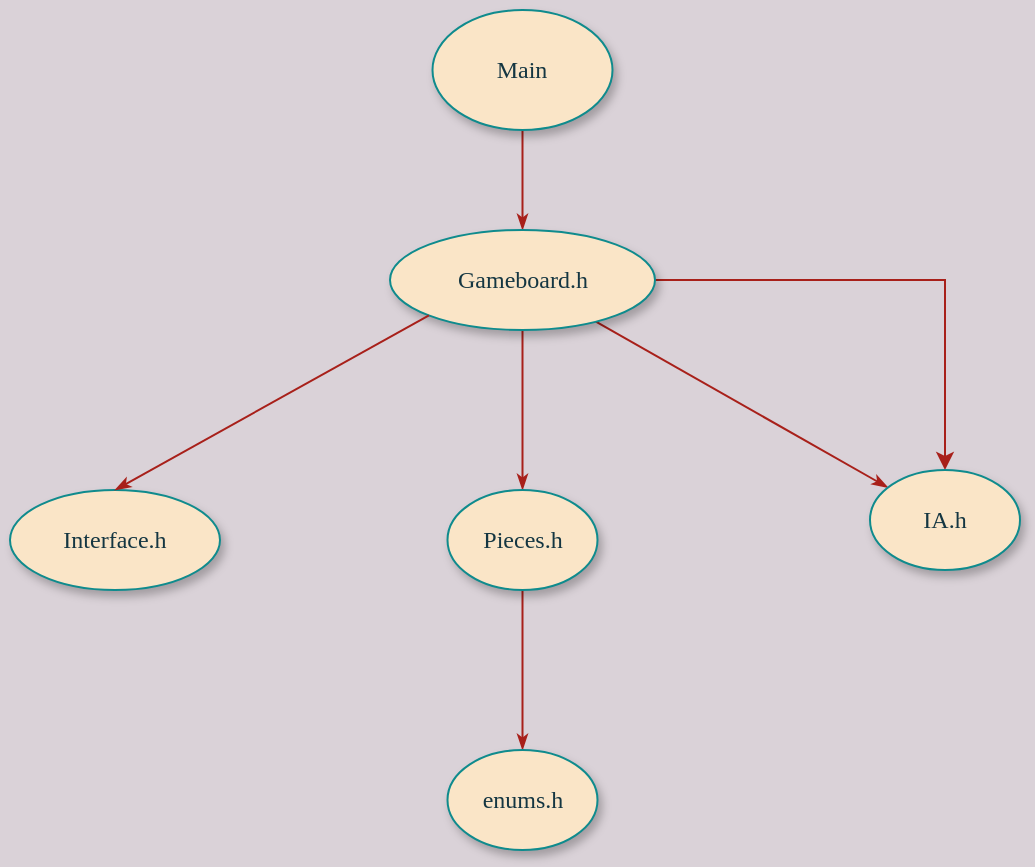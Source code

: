 <mxfile version="14.0.1" type="github">
  <diagram name="Page-1" id="42789a77-a242-8287-6e28-9cd8cfd52e62">
    <mxGraphModel dx="997" dy="588" grid="1" gridSize="10" guides="1" tooltips="1" connect="1" arrows="1" fold="1" page="1" pageScale="1" pageWidth="1100" pageHeight="850" background="#DAD2D8" math="0" shadow="0">
      <root>
        <mxCell id="0" />
        <mxCell id="1" parent="0" />
        <mxCell id="1ea317790d2ca983-12" style="edgeStyle=none;rounded=1;html=1;labelBackgroundColor=none;startArrow=none;startFill=0;startSize=5;endArrow=classicThin;endFill=1;endSize=5;jettySize=auto;orthogonalLoop=1;strokeColor=#A8201A;strokeWidth=1;fontFamily=Verdana;fontSize=12;fontColor=#143642;" parent="1" source="1ea317790d2ca983-1" target="1ea317790d2ca983-2" edge="1">
          <mxGeometry relative="1" as="geometry" />
        </mxCell>
        <mxCell id="1ea317790d2ca983-1" value="Main" style="ellipse;whiteSpace=wrap;html=1;rounded=0;shadow=1;comic=0;labelBackgroundColor=none;strokeWidth=1;fontFamily=Verdana;fontSize=12;align=center;fillColor=#FAE5C7;strokeColor=#0F8B8D;fontColor=#143642;" parent="1" vertex="1">
          <mxGeometry x="421.25" y="80" width="90" height="60" as="geometry" />
        </mxCell>
        <mxCell id="1ea317790d2ca983-21" value="" style="edgeStyle=none;rounded=1;html=1;labelBackgroundColor=none;startArrow=none;startFill=0;startSize=5;endArrow=classicThin;endFill=1;endSize=5;jettySize=auto;orthogonalLoop=1;strokeColor=#A8201A;strokeWidth=1;fontFamily=Verdana;fontSize=12;fontColor=#143642;" parent="1" source="1ea317790d2ca983-2" target="1ea317790d2ca983-7" edge="1">
          <mxGeometry relative="1" as="geometry" />
        </mxCell>
        <mxCell id="1ea317790d2ca983-22" value="" style="edgeStyle=none;rounded=1;html=1;labelBackgroundColor=none;startArrow=none;startFill=0;startSize=5;endArrow=classicThin;endFill=1;endSize=5;jettySize=auto;orthogonalLoop=1;strokeColor=#A8201A;strokeWidth=1;fontFamily=Verdana;fontSize=12;fontColor=#143642;" parent="1" source="1ea317790d2ca983-2" target="1ea317790d2ca983-6" edge="1">
          <mxGeometry relative="1" as="geometry" />
        </mxCell>
        <mxCell id="iX5LJw5THiElFpQCmpSn-6" style="edgeStyle=orthogonalEdgeStyle;rounded=0;orthogonalLoop=1;jettySize=auto;html=1;entryX=0.5;entryY=0;entryDx=0;entryDy=0;labelBackgroundColor=#DAD2D8;strokeColor=#A8201A;fontColor=#143642;" edge="1" parent="1" source="1ea317790d2ca983-2" target="1ea317790d2ca983-6">
          <mxGeometry relative="1" as="geometry">
            <Array as="points">
              <mxPoint x="678" y="215" />
            </Array>
          </mxGeometry>
        </mxCell>
        <mxCell id="1ea317790d2ca983-2" value="&lt;span&gt;Gameboard.h&lt;/span&gt;" style="ellipse;whiteSpace=wrap;html=1;rounded=0;shadow=1;comic=0;labelBackgroundColor=none;strokeWidth=1;fontFamily=Verdana;fontSize=12;align=center;fillColor=#FAE5C7;strokeColor=#0F8B8D;fontColor=#143642;" parent="1" vertex="1">
          <mxGeometry x="400" y="190" width="132.5" height="50" as="geometry" />
        </mxCell>
        <mxCell id="1ea317790d2ca983-6" value="&lt;span&gt;IA.h&lt;/span&gt;" style="ellipse;whiteSpace=wrap;html=1;rounded=0;shadow=1;comic=0;labelBackgroundColor=none;strokeWidth=1;fontFamily=Verdana;fontSize=12;align=center;fillColor=#FAE5C7;strokeColor=#0F8B8D;fontColor=#143642;" parent="1" vertex="1">
          <mxGeometry x="640" y="310" width="75" height="50" as="geometry" />
        </mxCell>
        <mxCell id="1ea317790d2ca983-24" value="" style="edgeStyle=none;rounded=1;html=1;labelBackgroundColor=none;startArrow=none;startFill=0;startSize=5;endArrow=classicThin;endFill=1;endSize=5;jettySize=auto;orthogonalLoop=1;strokeColor=#A8201A;strokeWidth=1;fontFamily=Verdana;fontSize=12;entryX=0.5;entryY=0;entryDx=0;entryDy=0;fontColor=#143642;" parent="1" source="1ea317790d2ca983-7" target="iX5LJw5THiElFpQCmpSn-2" edge="1">
          <mxGeometry relative="1" as="geometry">
            <mxPoint x="470" y="450" as="targetPoint" />
          </mxGeometry>
        </mxCell>
        <mxCell id="1ea317790d2ca983-7" value="&lt;span&gt;Pieces.h&lt;/span&gt;" style="ellipse;whiteSpace=wrap;html=1;rounded=0;shadow=1;comic=0;labelBackgroundColor=none;strokeWidth=1;fontFamily=Verdana;fontSize=12;align=center;fillColor=#FAE5C7;strokeColor=#0F8B8D;fontColor=#143642;" parent="1" vertex="1">
          <mxGeometry x="428.75" y="320" width="75" height="50" as="geometry" />
        </mxCell>
        <mxCell id="1ea317790d2ca983-10" value="&lt;span&gt;Interface.h&lt;/span&gt;" style="ellipse;whiteSpace=wrap;html=1;rounded=0;shadow=1;comic=0;labelBackgroundColor=none;strokeWidth=1;fontFamily=Verdana;fontSize=12;align=center;fillColor=#FAE5C7;strokeColor=#0F8B8D;fontColor=#143642;" parent="1" vertex="1">
          <mxGeometry x="210" y="320" width="105" height="50" as="geometry" />
        </mxCell>
        <mxCell id="iX5LJw5THiElFpQCmpSn-1" value="" style="edgeStyle=none;rounded=1;html=1;labelBackgroundColor=none;startArrow=none;startFill=0;startSize=5;endArrow=classicThin;endFill=1;endSize=5;jettySize=auto;orthogonalLoop=1;strokeColor=#A8201A;strokeWidth=1;fontFamily=Verdana;fontSize=12;exitX=0;exitY=1;exitDx=0;exitDy=0;entryX=0.5;entryY=0;entryDx=0;entryDy=0;fontColor=#143642;" edge="1" parent="1" source="1ea317790d2ca983-2" target="1ea317790d2ca983-10">
          <mxGeometry x="-0.198" y="48" relative="1" as="geometry">
            <mxPoint x="293.447" y="238.128" as="sourcePoint" />
            <mxPoint x="249.998" y="320.004" as="targetPoint" />
            <mxPoint as="offset" />
          </mxGeometry>
        </mxCell>
        <mxCell id="iX5LJw5THiElFpQCmpSn-2" value="&lt;span&gt;enums.h&lt;/span&gt;" style="ellipse;whiteSpace=wrap;html=1;rounded=0;shadow=1;comic=0;labelBackgroundColor=none;strokeWidth=1;fontFamily=Verdana;fontSize=12;align=center;fillColor=#FAE5C7;strokeColor=#0F8B8D;fontColor=#143642;" vertex="1" parent="1">
          <mxGeometry x="428.75" y="450" width="75" height="50" as="geometry" />
        </mxCell>
      </root>
    </mxGraphModel>
  </diagram>
</mxfile>
